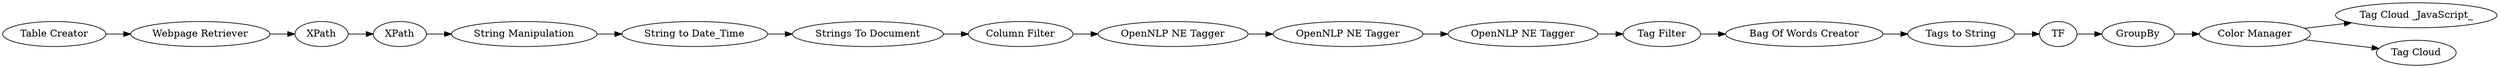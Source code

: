 digraph {
	53 -> 54
	27 -> 57
	55 -> 50
	46 -> 53
	56 -> 19
	19 -> 21
	21 -> 41
	62 -> 61
	61 -> 52
	60 -> 62
	54 -> 55
	52 -> 46
	27 -> 39
	59 -> 60
	42 -> 58
	41 -> 27
	58 -> 59
	50 -> 56
	27 [label="Color Manager"]
	57 [label="Tag Cloud _JavaScript_"]
	55 [label="OpenNLP NE Tagger"]
	21 [label=TF]
	58 [label="Webpage Retriever"]
	19 [label="Tags to String"]
	39 [label="Tag Cloud"]
	41 [label=GroupBy]
	56 [label="Bag Of Words Creator"]
	54 [label="OpenNLP NE Tagger"]
	59 [label=XPath]
	50 [label="Tag Filter"]
	42 [label="Table Creator"]
	53 [label="OpenNLP NE Tagger"]
	61 [label="String to Date_Time"]
	60 [label=XPath]
	62 [label="String Manipulation"]
	46 [label="Column Filter"]
	52 [label="Strings To Document"]
	rankdir=LR
}
